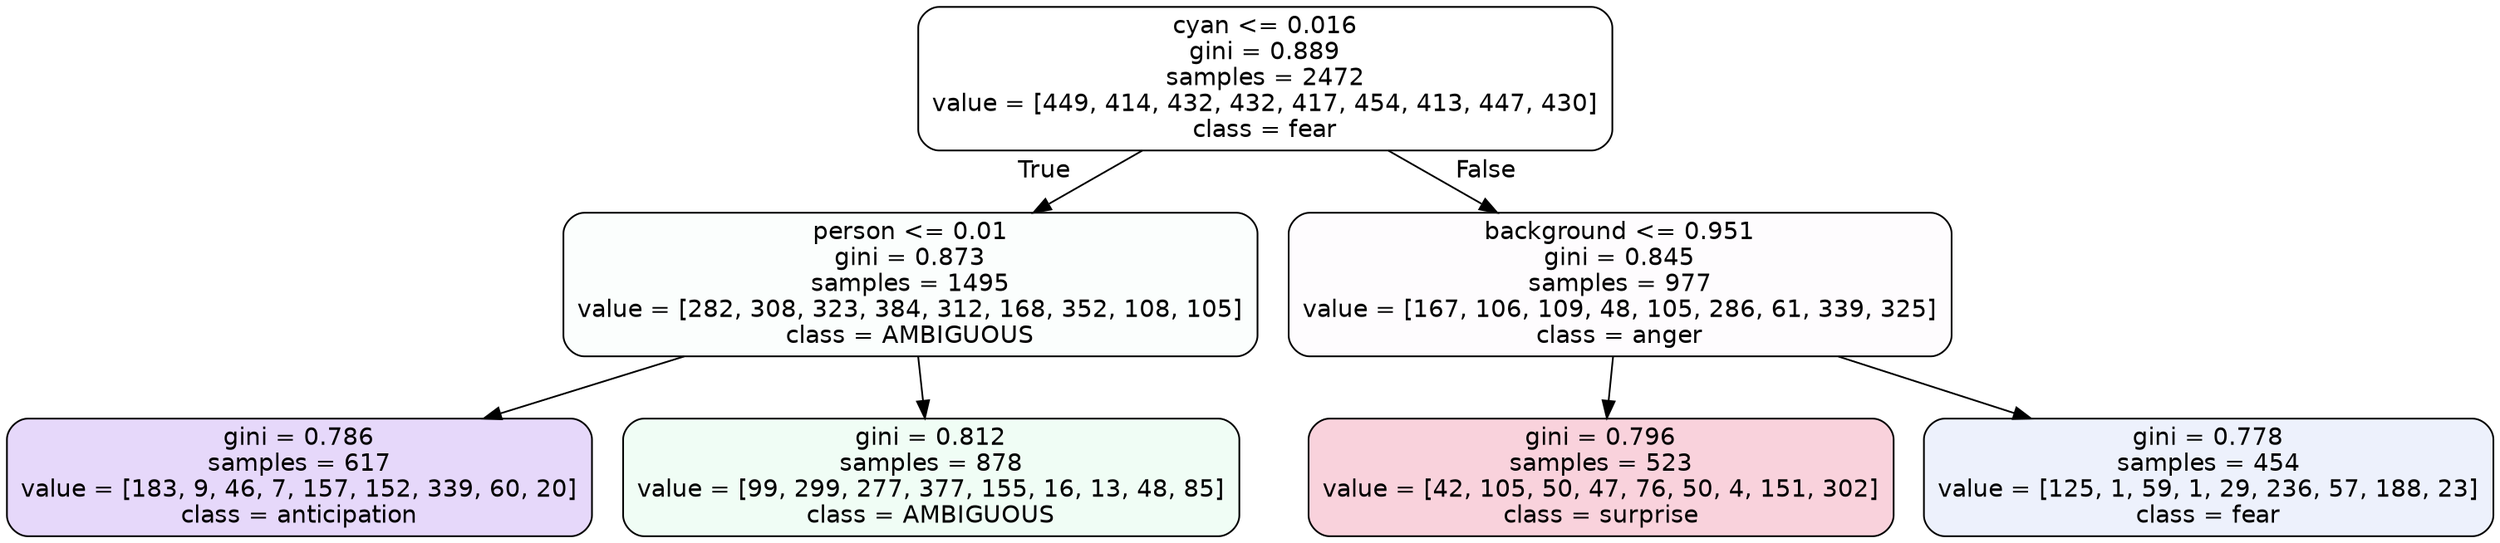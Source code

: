 digraph Tree {
node [shape=box, style="filled, rounded", color="black", fontname=helvetica] ;
edge [fontname=helvetica] ;
0 [label="cyan <= 0.016\ngini = 0.889\nsamples = 2472\nvalue = [449, 414, 432, 432, 417, 454, 413, 447, 430]\nclass = fear", fillcolor="#3964e500"] ;
1 [label="person <= 0.01\ngini = 0.873\nsamples = 1495\nvalue = [282, 308, 323, 384, 312, 168, 352, 108, 105]\nclass = AMBIGUOUS", fillcolor="#39e58104"] ;
0 -> 1 [labeldistance=2.5, labelangle=45, headlabel="True"] ;
2 [label="gini = 0.786\nsamples = 617\nvalue = [183, 9, 46, 7, 157, 152, 339, 60, 20]\nclass = anticipation", fillcolor="#8139e532"] ;
1 -> 2 ;
3 [label="gini = 0.812\nsamples = 878\nvalue = [99, 299, 277, 377, 155, 16, 13, 48, 85]\nclass = AMBIGUOUS", fillcolor="#39e58113"] ;
1 -> 3 ;
4 [label="background <= 0.951\ngini = 0.845\nsamples = 977\nvalue = [167, 106, 109, 48, 105, 286, 61, 339, 325]\nclass = anger", fillcolor="#e539d703"] ;
0 -> 4 [labeldistance=2.5, labelangle=-45, headlabel="False"] ;
5 [label="gini = 0.796\nsamples = 523\nvalue = [42, 105, 50, 47, 76, 50, 4, 151, 302]\nclass = surprise", fillcolor="#e5396439"] ;
4 -> 5 ;
6 [label="gini = 0.778\nsamples = 454\nvalue = [125, 1, 59, 1, 29, 236, 57, 188, 23]\nclass = fear", fillcolor="#3964e517"] ;
4 -> 6 ;
}
